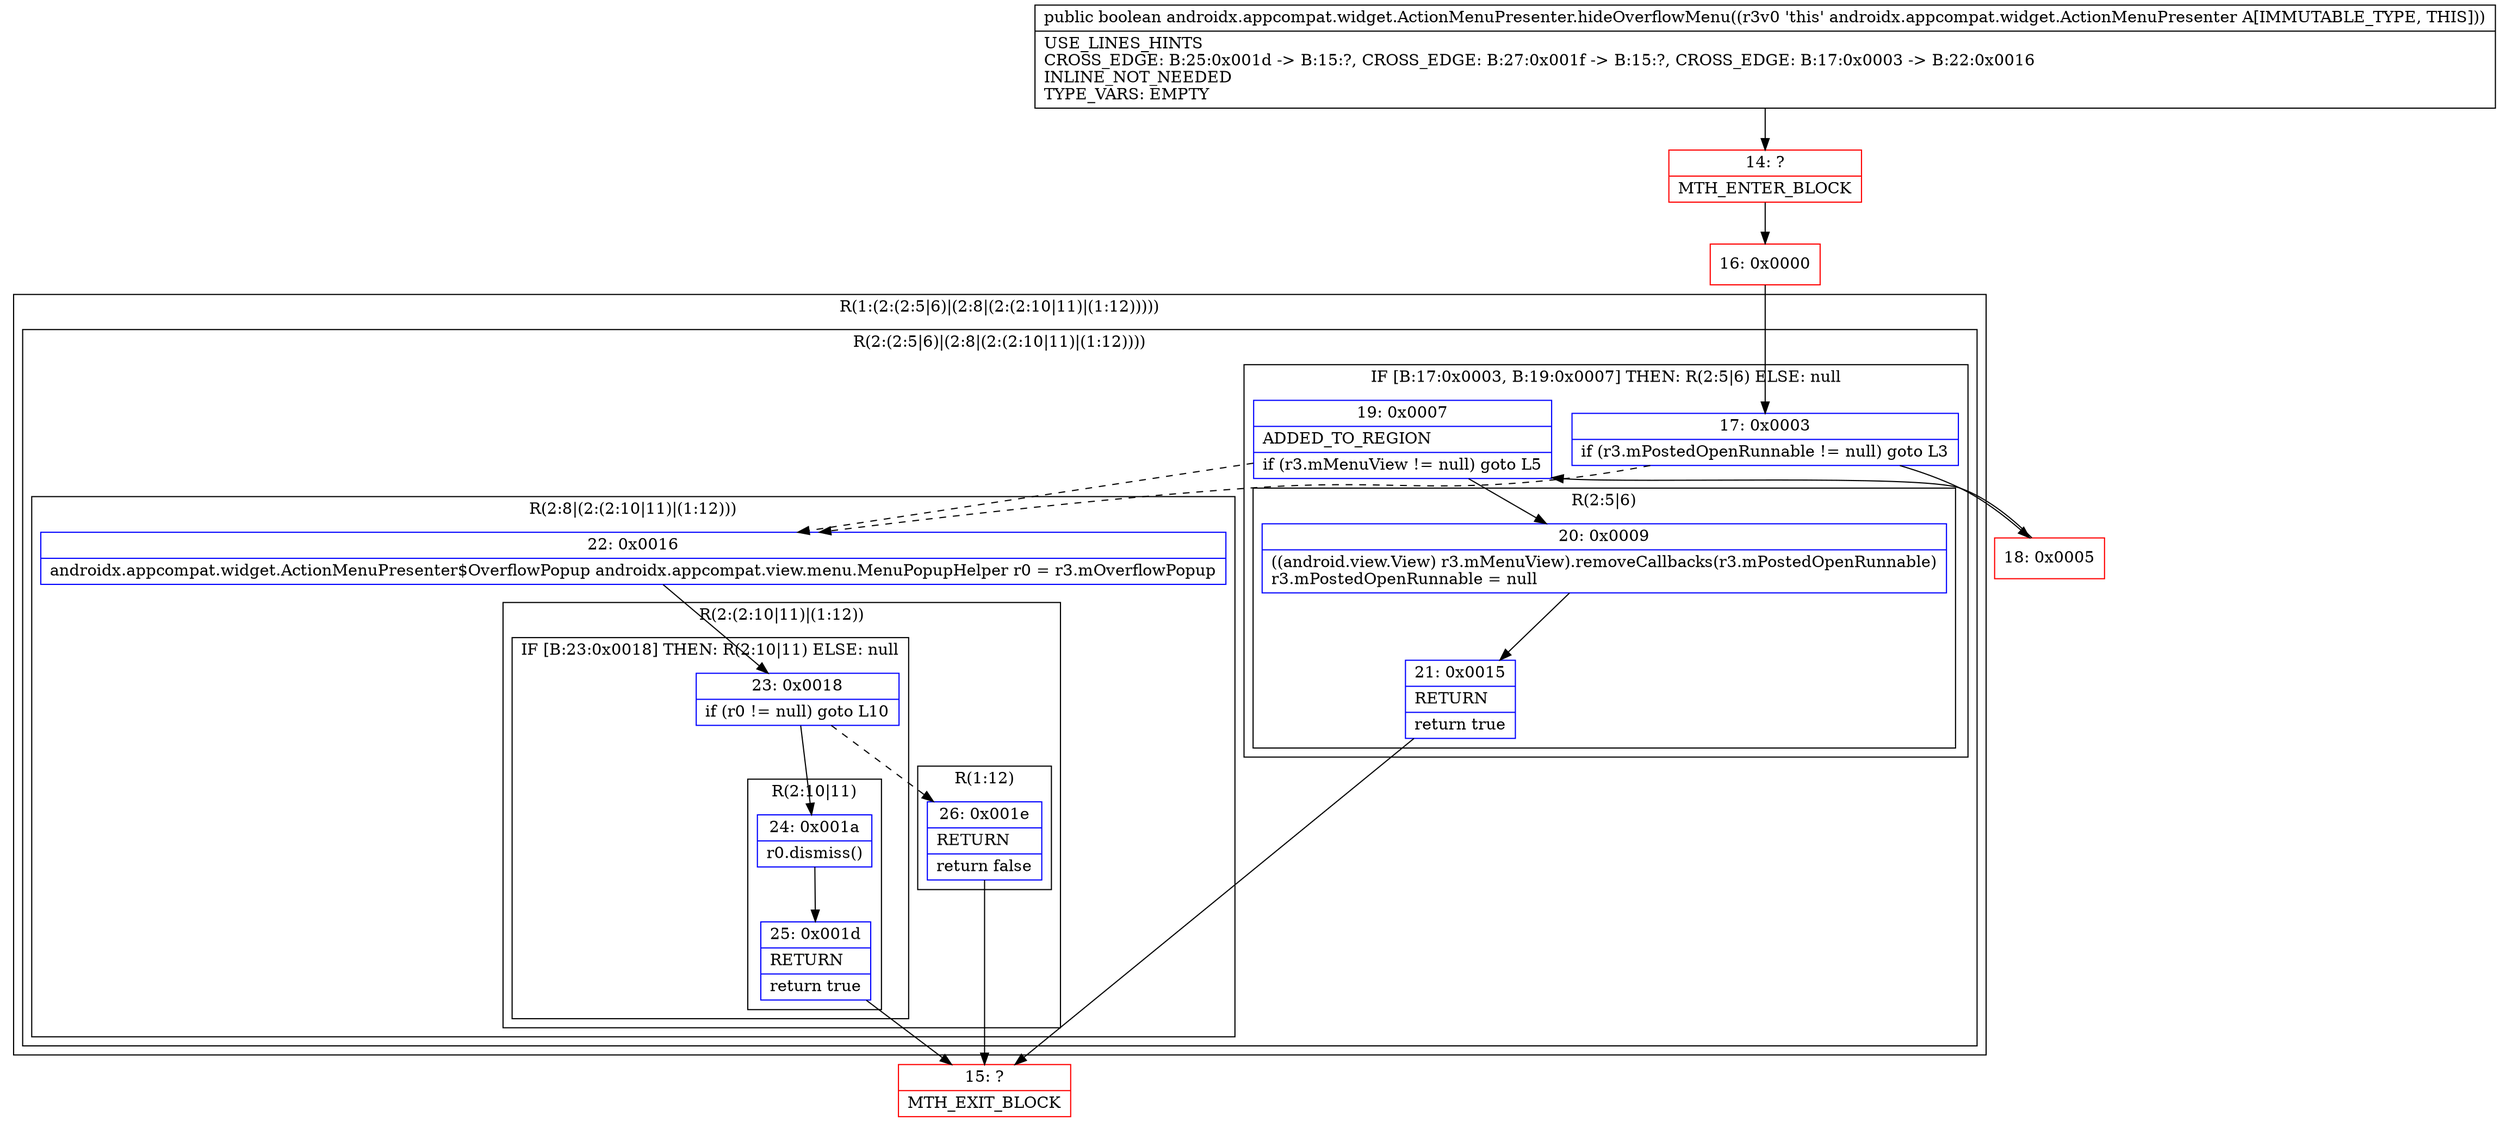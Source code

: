 digraph "CFG forandroidx.appcompat.widget.ActionMenuPresenter.hideOverflowMenu()Z" {
subgraph cluster_Region_936082780 {
label = "R(1:(2:(2:5|6)|(2:8|(2:(2:10|11)|(1:12)))))";
node [shape=record,color=blue];
subgraph cluster_Region_555997447 {
label = "R(2:(2:5|6)|(2:8|(2:(2:10|11)|(1:12))))";
node [shape=record,color=blue];
subgraph cluster_IfRegion_2068758753 {
label = "IF [B:17:0x0003, B:19:0x0007] THEN: R(2:5|6) ELSE: null";
node [shape=record,color=blue];
Node_17 [shape=record,label="{17\:\ 0x0003|if (r3.mPostedOpenRunnable != null) goto L3\l}"];
Node_19 [shape=record,label="{19\:\ 0x0007|ADDED_TO_REGION\l|if (r3.mMenuView != null) goto L5\l}"];
subgraph cluster_Region_1160715131 {
label = "R(2:5|6)";
node [shape=record,color=blue];
Node_20 [shape=record,label="{20\:\ 0x0009|((android.view.View) r3.mMenuView).removeCallbacks(r3.mPostedOpenRunnable)\lr3.mPostedOpenRunnable = null\l}"];
Node_21 [shape=record,label="{21\:\ 0x0015|RETURN\l|return true\l}"];
}
}
subgraph cluster_Region_1966232737 {
label = "R(2:8|(2:(2:10|11)|(1:12)))";
node [shape=record,color=blue];
Node_22 [shape=record,label="{22\:\ 0x0016|androidx.appcompat.widget.ActionMenuPresenter$OverflowPopup androidx.appcompat.view.menu.MenuPopupHelper r0 = r3.mOverflowPopup\l}"];
subgraph cluster_Region_694337311 {
label = "R(2:(2:10|11)|(1:12))";
node [shape=record,color=blue];
subgraph cluster_IfRegion_732531743 {
label = "IF [B:23:0x0018] THEN: R(2:10|11) ELSE: null";
node [shape=record,color=blue];
Node_23 [shape=record,label="{23\:\ 0x0018|if (r0 != null) goto L10\l}"];
subgraph cluster_Region_1832946904 {
label = "R(2:10|11)";
node [shape=record,color=blue];
Node_24 [shape=record,label="{24\:\ 0x001a|r0.dismiss()\l}"];
Node_25 [shape=record,label="{25\:\ 0x001d|RETURN\l|return true\l}"];
}
}
subgraph cluster_Region_381067477 {
label = "R(1:12)";
node [shape=record,color=blue];
Node_26 [shape=record,label="{26\:\ 0x001e|RETURN\l|return false\l}"];
}
}
}
}
}
Node_14 [shape=record,color=red,label="{14\:\ ?|MTH_ENTER_BLOCK\l}"];
Node_16 [shape=record,color=red,label="{16\:\ 0x0000}"];
Node_18 [shape=record,color=red,label="{18\:\ 0x0005}"];
Node_15 [shape=record,color=red,label="{15\:\ ?|MTH_EXIT_BLOCK\l}"];
MethodNode[shape=record,label="{public boolean androidx.appcompat.widget.ActionMenuPresenter.hideOverflowMenu((r3v0 'this' androidx.appcompat.widget.ActionMenuPresenter A[IMMUTABLE_TYPE, THIS]))  | USE_LINES_HINTS\lCROSS_EDGE: B:25:0x001d \-\> B:15:?, CROSS_EDGE: B:27:0x001f \-\> B:15:?, CROSS_EDGE: B:17:0x0003 \-\> B:22:0x0016\lINLINE_NOT_NEEDED\lTYPE_VARS: EMPTY\l}"];
MethodNode -> Node_14;Node_17 -> Node_18;
Node_17 -> Node_22[style=dashed];
Node_19 -> Node_20;
Node_19 -> Node_22[style=dashed];
Node_20 -> Node_21;
Node_21 -> Node_15;
Node_22 -> Node_23;
Node_23 -> Node_24;
Node_23 -> Node_26[style=dashed];
Node_24 -> Node_25;
Node_25 -> Node_15;
Node_26 -> Node_15;
Node_14 -> Node_16;
Node_16 -> Node_17;
Node_18 -> Node_19;
}

